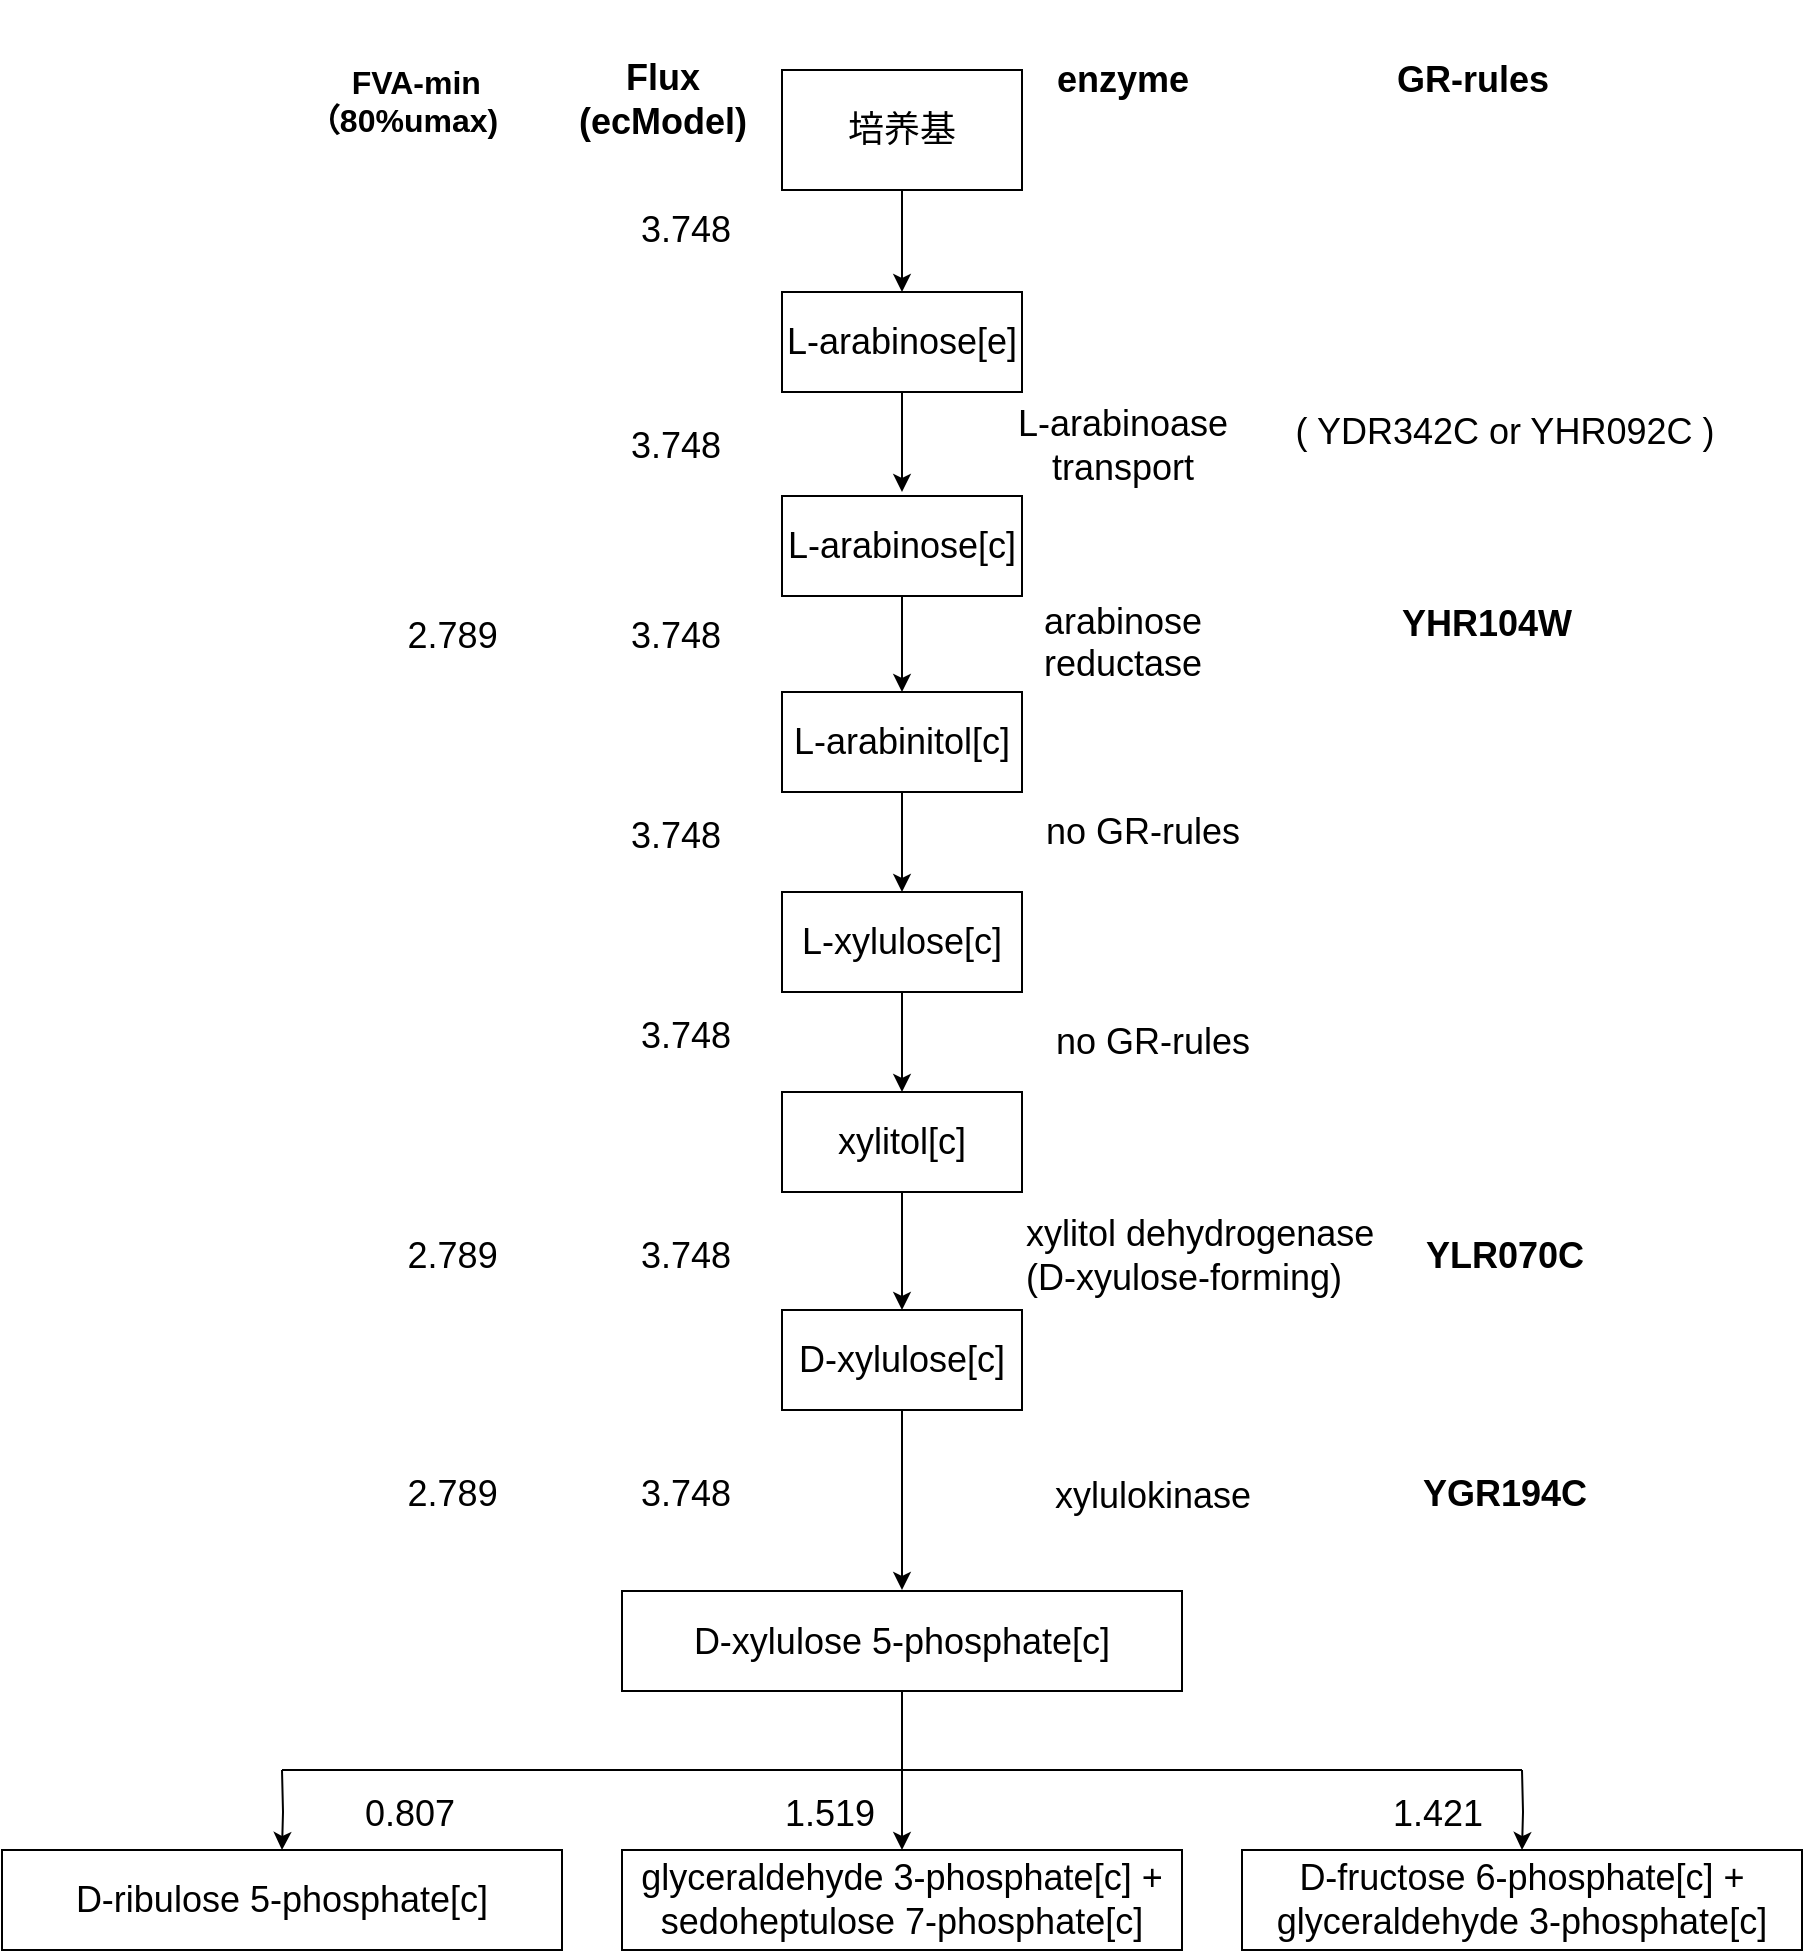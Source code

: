 <mxfile version="27.1.0">
  <diagram name="第 1 页" id="PqJAUmc2qy5s4wrp5juc">
    <mxGraphModel dx="2026" dy="1091" grid="1" gridSize="10" guides="1" tooltips="1" connect="1" arrows="1" fold="1" page="1" pageScale="1" pageWidth="827" pageHeight="1169" math="0" shadow="0">
      <root>
        <mxCell id="0" />
        <mxCell id="1" parent="0" />
        <mxCell id="S9piyyFa1PPn-H5Vefxx-1" style="edgeStyle=orthogonalEdgeStyle;rounded=0;orthogonalLoop=1;jettySize=auto;html=1;" edge="1" parent="1" source="S9piyyFa1PPn-H5Vefxx-2">
          <mxGeometry relative="1" as="geometry">
            <mxPoint x="940" y="456" as="targetPoint" />
          </mxGeometry>
        </mxCell>
        <mxCell id="S9piyyFa1PPn-H5Vefxx-2" value="&lt;font style=&quot;font-size: 18px;&quot;&gt;L-arabinose[e]&lt;/font&gt;" style="rounded=0;whiteSpace=wrap;html=1;" vertex="1" parent="1">
          <mxGeometry x="880" y="356" width="120" height="50" as="geometry" />
        </mxCell>
        <mxCell id="S9piyyFa1PPn-H5Vefxx-3" style="edgeStyle=orthogonalEdgeStyle;rounded=0;orthogonalLoop=1;jettySize=auto;html=1;" edge="1" parent="1" source="S9piyyFa1PPn-H5Vefxx-4" target="S9piyyFa1PPn-H5Vefxx-6">
          <mxGeometry relative="1" as="geometry" />
        </mxCell>
        <mxCell id="S9piyyFa1PPn-H5Vefxx-4" value="&lt;font style=&quot;font-size: 18px;&quot;&gt;L-arabinose[c]&lt;/font&gt;" style="rounded=0;whiteSpace=wrap;html=1;" vertex="1" parent="1">
          <mxGeometry x="880" y="458" width="120" height="50" as="geometry" />
        </mxCell>
        <mxCell id="S9piyyFa1PPn-H5Vefxx-5" style="edgeStyle=orthogonalEdgeStyle;rounded=0;orthogonalLoop=1;jettySize=auto;html=1;entryX=0.5;entryY=0;entryDx=0;entryDy=0;" edge="1" parent="1" source="S9piyyFa1PPn-H5Vefxx-6" target="S9piyyFa1PPn-H5Vefxx-8">
          <mxGeometry relative="1" as="geometry" />
        </mxCell>
        <mxCell id="S9piyyFa1PPn-H5Vefxx-6" value="&lt;font style=&quot;font-size: 18px;&quot;&gt;L-arabinitol[c]&lt;/font&gt;" style="rounded=0;whiteSpace=wrap;html=1;" vertex="1" parent="1">
          <mxGeometry x="880" y="556" width="120" height="50" as="geometry" />
        </mxCell>
        <mxCell id="S9piyyFa1PPn-H5Vefxx-7" style="edgeStyle=orthogonalEdgeStyle;rounded=0;orthogonalLoop=1;jettySize=auto;html=1;entryX=0.5;entryY=0;entryDx=0;entryDy=0;" edge="1" parent="1" source="S9piyyFa1PPn-H5Vefxx-8" target="S9piyyFa1PPn-H5Vefxx-10">
          <mxGeometry relative="1" as="geometry" />
        </mxCell>
        <mxCell id="S9piyyFa1PPn-H5Vefxx-8" value="&lt;span style=&quot;font-size: 18px;&quot;&gt;L-xylulose[c]&lt;/span&gt;" style="rounded=0;whiteSpace=wrap;html=1;" vertex="1" parent="1">
          <mxGeometry x="880" y="656" width="120" height="50" as="geometry" />
        </mxCell>
        <mxCell id="S9piyyFa1PPn-H5Vefxx-9" style="edgeStyle=orthogonalEdgeStyle;rounded=0;orthogonalLoop=1;jettySize=auto;html=1;" edge="1" parent="1" source="S9piyyFa1PPn-H5Vefxx-10" target="S9piyyFa1PPn-H5Vefxx-12">
          <mxGeometry relative="1" as="geometry" />
        </mxCell>
        <mxCell id="S9piyyFa1PPn-H5Vefxx-10" value="&lt;font style=&quot;font-size: 18px;&quot;&gt;xylitol[c]&lt;/font&gt;" style="rounded=0;whiteSpace=wrap;html=1;" vertex="1" parent="1">
          <mxGeometry x="880" y="756" width="120" height="50" as="geometry" />
        </mxCell>
        <mxCell id="S9piyyFa1PPn-H5Vefxx-11" style="edgeStyle=orthogonalEdgeStyle;rounded=0;orthogonalLoop=1;jettySize=auto;html=1;" edge="1" parent="1" source="S9piyyFa1PPn-H5Vefxx-12">
          <mxGeometry relative="1" as="geometry">
            <mxPoint x="940" y="1005" as="targetPoint" />
          </mxGeometry>
        </mxCell>
        <mxCell id="S9piyyFa1PPn-H5Vefxx-12" value="&lt;font style=&quot;font-size: 18px;&quot;&gt;D-xylulose[c]&lt;/font&gt;" style="rounded=0;whiteSpace=wrap;html=1;" vertex="1" parent="1">
          <mxGeometry x="880" y="865" width="120" height="50" as="geometry" />
        </mxCell>
        <mxCell id="S9piyyFa1PPn-H5Vefxx-13" value="" style="edgeStyle=orthogonalEdgeStyle;rounded=0;orthogonalLoop=1;jettySize=auto;html=1;" edge="1" parent="1" source="S9piyyFa1PPn-H5Vefxx-14" target="S9piyyFa1PPn-H5Vefxx-17">
          <mxGeometry relative="1" as="geometry" />
        </mxCell>
        <mxCell id="S9piyyFa1PPn-H5Vefxx-14" value="&lt;font style=&quot;font-size: 18px;&quot;&gt;D-xylulose 5-phosphate[c]&lt;/font&gt;" style="rounded=0;whiteSpace=wrap;html=1;" vertex="1" parent="1">
          <mxGeometry x="800" y="1005.5" width="280" height="50" as="geometry" />
        </mxCell>
        <mxCell id="S9piyyFa1PPn-H5Vefxx-15" style="edgeStyle=orthogonalEdgeStyle;rounded=0;orthogonalLoop=1;jettySize=auto;html=1;" edge="1" parent="1" target="S9piyyFa1PPn-H5Vefxx-16">
          <mxGeometry relative="1" as="geometry">
            <mxPoint x="630" y="1095.0" as="sourcePoint" />
          </mxGeometry>
        </mxCell>
        <mxCell id="S9piyyFa1PPn-H5Vefxx-16" value="&lt;font style=&quot;font-size: 18px;&quot;&gt;D-ribulose 5-phosphate[c]&lt;/font&gt;" style="rounded=0;whiteSpace=wrap;html=1;" vertex="1" parent="1">
          <mxGeometry x="490" y="1135" width="280" height="50" as="geometry" />
        </mxCell>
        <mxCell id="S9piyyFa1PPn-H5Vefxx-17" value="&lt;font style=&quot;font-size: 18px;&quot;&gt;glyceraldehyde 3-phosphate[c] + sedoheptulose 7-phosphate[c]&lt;/font&gt;" style="rounded=0;whiteSpace=wrap;html=1;" vertex="1" parent="1">
          <mxGeometry x="800" y="1135" width="280" height="50" as="geometry" />
        </mxCell>
        <mxCell id="S9piyyFa1PPn-H5Vefxx-18" style="edgeStyle=orthogonalEdgeStyle;rounded=0;orthogonalLoop=1;jettySize=auto;html=1;" edge="1" parent="1" target="S9piyyFa1PPn-H5Vefxx-19">
          <mxGeometry relative="1" as="geometry">
            <mxPoint x="1250" y="1095" as="sourcePoint" />
          </mxGeometry>
        </mxCell>
        <mxCell id="S9piyyFa1PPn-H5Vefxx-19" value="&lt;font style=&quot;font-size: 18px;&quot;&gt;D-fructose 6-phosphate[c] + glyceraldehyde 3-phosphate[c]&lt;/font&gt;" style="rounded=0;whiteSpace=wrap;html=1;" vertex="1" parent="1">
          <mxGeometry x="1110" y="1135" width="280" height="50" as="geometry" />
        </mxCell>
        <mxCell id="S9piyyFa1PPn-H5Vefxx-20" value="" style="endArrow=classic;html=1;rounded=0;entryX=0.5;entryY=0;entryDx=0;entryDy=0;" edge="1" parent="1" target="S9piyyFa1PPn-H5Vefxx-2">
          <mxGeometry width="50" height="50" relative="1" as="geometry">
            <mxPoint x="940" y="275" as="sourcePoint" />
            <mxPoint x="1040" y="255" as="targetPoint" />
          </mxGeometry>
        </mxCell>
        <mxCell id="S9piyyFa1PPn-H5Vefxx-21" value="&lt;br&gt;&lt;table style=&quot;border-collapse:&lt;br/&gt; collapse;width:54pt&quot; width=&quot;72&quot; cellspacing=&quot;0&quot; cellpadding=&quot;0&quot; border=&quot;0&quot;&gt;&lt;tbody&gt;&lt;tr style=&quot;height:14.25pt&quot; height=&quot;19&quot;&gt;  &lt;td style=&quot;height:14.25pt;width:54pt&quot; width=&quot;72&quot; align=&quot;right&quot; height=&quot;19&quot;&gt;&lt;font style=&quot;font-size: 18px;&quot;&gt;3.748&lt;/font&gt;&lt;/td&gt;&lt;/tr&gt;&lt;/tbody&gt;&lt;/table&gt;" style="text;html=1;align=center;verticalAlign=middle;resizable=0;points=[];autosize=1;strokeColor=none;fillColor=none;" vertex="1" parent="1">
          <mxGeometry x="768" y="293" width="100" height="50" as="geometry" />
        </mxCell>
        <mxCell id="S9piyyFa1PPn-H5Vefxx-22" value="&lt;br&gt;&lt;table style=&quot;border-collapse:&lt;br/&gt; collapse;width:54pt&quot; width=&quot;72&quot; cellspacing=&quot;0&quot; cellpadding=&quot;0&quot; border=&quot;0&quot;&gt;&lt;tbody&gt;&lt;tr style=&quot;height:14.25pt&quot; height=&quot;19&quot;&gt;  &lt;td style=&quot;height:14.25pt;width:54pt&quot; width=&quot;72&quot; align=&quot;right&quot; height=&quot;19&quot;&gt;&lt;font style=&quot;font-size: 18px;&quot;&gt;3.748&lt;/font&gt;&lt;/td&gt;&lt;/tr&gt;&lt;/tbody&gt;&lt;/table&gt;" style="text;html=1;align=center;verticalAlign=middle;resizable=0;points=[];autosize=1;strokeColor=none;fillColor=none;" vertex="1" parent="1">
          <mxGeometry x="763" y="401" width="100" height="50" as="geometry" />
        </mxCell>
        <mxCell id="S9piyyFa1PPn-H5Vefxx-23" value="&lt;br&gt;&lt;table style=&quot;border-collapse:&lt;br/&gt; collapse;width:54pt&quot; width=&quot;72&quot; cellspacing=&quot;0&quot; cellpadding=&quot;0&quot; border=&quot;0&quot;&gt;&lt;tbody&gt;&lt;tr style=&quot;height:14.25pt&quot; height=&quot;19&quot;&gt;  &lt;td style=&quot;height:14.25pt;width:54pt&quot; width=&quot;72&quot; align=&quot;right&quot; height=&quot;19&quot;&gt;&lt;font style=&quot;font-size: 18px;&quot;&gt;3.748&lt;/font&gt;&lt;/td&gt;&lt;/tr&gt;&lt;/tbody&gt;&lt;/table&gt;" style="text;html=1;align=center;verticalAlign=middle;resizable=0;points=[];autosize=1;strokeColor=none;fillColor=none;" vertex="1" parent="1">
          <mxGeometry x="763" y="496" width="100" height="50" as="geometry" />
        </mxCell>
        <mxCell id="S9piyyFa1PPn-H5Vefxx-24" value="&lt;br&gt;&lt;table style=&quot;border-collapse:&lt;br/&gt; collapse;width:54pt&quot; width=&quot;72&quot; cellspacing=&quot;0&quot; cellpadding=&quot;0&quot; border=&quot;0&quot;&gt;&lt;tbody&gt;&lt;tr style=&quot;height:14.25pt&quot; height=&quot;19&quot;&gt;  &lt;td style=&quot;height:14.25pt;width:54pt&quot; width=&quot;72&quot; align=&quot;right&quot; height=&quot;19&quot;&gt;&lt;font style=&quot;font-size: 18px;&quot;&gt;3.748&lt;/font&gt;&lt;/td&gt;&lt;/tr&gt;&lt;/tbody&gt;&lt;/table&gt;" style="text;html=1;align=center;verticalAlign=middle;resizable=0;points=[];autosize=1;strokeColor=none;fillColor=none;" vertex="1" parent="1">
          <mxGeometry x="763" y="596" width="100" height="50" as="geometry" />
        </mxCell>
        <mxCell id="S9piyyFa1PPn-H5Vefxx-25" value="&lt;br&gt;&lt;table style=&quot;border-collapse:&lt;br/&gt; collapse;width:54pt&quot; width=&quot;72&quot; cellspacing=&quot;0&quot; cellpadding=&quot;0&quot; border=&quot;0&quot;&gt;&lt;tbody&gt;&lt;tr style=&quot;height:14.25pt&quot; height=&quot;19&quot;&gt;  &lt;td style=&quot;height:14.25pt;width:54pt&quot; width=&quot;72&quot; align=&quot;right&quot; height=&quot;19&quot;&gt;&lt;font style=&quot;font-size: 18px;&quot;&gt;3.748&lt;/font&gt;&lt;/td&gt;&lt;/tr&gt;&lt;/tbody&gt;&lt;/table&gt;" style="text;html=1;align=center;verticalAlign=middle;resizable=0;points=[];autosize=1;strokeColor=none;fillColor=none;" vertex="1" parent="1">
          <mxGeometry x="768" y="696" width="100" height="50" as="geometry" />
        </mxCell>
        <mxCell id="S9piyyFa1PPn-H5Vefxx-26" value="&lt;font style=&quot;font-size: 18px;&quot;&gt;&lt;b&gt;&lt;br&gt;&lt;/b&gt;&lt;/font&gt;&lt;table style=&quot;border-collapse:&lt;br/&gt; collapse;width:80pt&quot; width=&quot;106&quot; cellspacing=&quot;0&quot; cellpadding=&quot;0&quot; border=&quot;0&quot;&gt;&lt;tbody&gt;&lt;tr style=&quot;height:14.25pt&quot; height=&quot;19&quot;&gt;  &lt;td style=&quot;height:14.25pt;width:80pt&quot; width=&quot;106&quot; class=&quot;xl66&quot; height=&quot;19&quot;&gt;&lt;font style=&quot;font-size: 18px;&quot;&gt;&lt;b&gt;YHR104W&lt;/b&gt;&lt;/font&gt;&lt;/td&gt;&lt;/tr&gt;&lt;/tbody&gt;&lt;/table&gt;" style="text;html=1;align=center;verticalAlign=middle;resizable=0;points=[];autosize=1;strokeColor=none;fillColor=none;" vertex="1" parent="1">
          <mxGeometry x="1167" y="481" width="130" height="60" as="geometry" />
        </mxCell>
        <mxCell id="S9piyyFa1PPn-H5Vefxx-27" value="&lt;font style=&quot;font-size: 18px;&quot;&gt;&lt;br&gt;&lt;/font&gt;&lt;table style=&quot;border-collapse:&lt;br/&gt; collapse;width:152pt&quot; width=&quot;202&quot; cellspacing=&quot;0&quot; cellpadding=&quot;0&quot; border=&quot;0&quot;&gt;&lt;tbody&gt;&lt;tr style=&quot;height:14.25pt&quot; height=&quot;19&quot;&gt;  &lt;td style=&quot;height:14.25pt;width:152pt&quot; width=&quot;202&quot; class=&quot;xl65&quot; height=&quot;19&quot;&gt;&lt;font style=&quot;font-size: 18px;&quot;&gt;arabinose&lt;br&gt;  reductase&lt;/font&gt;&lt;/td&gt;&lt;/tr&gt;&lt;/tbody&gt;&lt;/table&gt;" style="text;html=1;align=center;verticalAlign=middle;resizable=0;points=[];autosize=1;strokeColor=none;fillColor=none;" vertex="1" parent="1">
          <mxGeometry x="935" y="481" width="230" height="80" as="geometry" />
        </mxCell>
        <mxCell id="S9piyyFa1PPn-H5Vefxx-28" value="&lt;font style=&quot;font-size: 12px;&quot;&gt;&lt;br&gt;&lt;/font&gt;&lt;table style=&quot;border-collapse:&lt;br/&gt; collapse;width:152pt&quot; width=&quot;202&quot; cellspacing=&quot;0&quot; cellpadding=&quot;0&quot; border=&quot;0&quot;&gt;&lt;tbody&gt;&lt;tr style=&quot;height:14.25pt&quot; height=&quot;19&quot;&gt;  &lt;td style=&quot;height:14.25pt;width:152pt&quot; width=&quot;202&quot; height=&quot;19&quot;&gt;&lt;font style=&quot;font-size: 18px;&quot;&gt;L-arabinoase&lt;br&gt;  transport&lt;/font&gt;&lt;/td&gt;&lt;/tr&gt;&lt;/tbody&gt;&lt;/table&gt;" style="text;html=1;align=center;verticalAlign=middle;resizable=0;points=[];autosize=1;strokeColor=none;fillColor=none;" vertex="1" parent="1">
          <mxGeometry x="935" y="391" width="230" height="70" as="geometry" />
        </mxCell>
        <mxCell id="S9piyyFa1PPn-H5Vefxx-29" value="&lt;font style=&quot;font-size: 18px;&quot;&gt;培养基&lt;/font&gt;" style="whiteSpace=wrap;html=1;" vertex="1" parent="1">
          <mxGeometry x="880" y="245" width="120" height="60" as="geometry" />
        </mxCell>
        <mxCell id="S9piyyFa1PPn-H5Vefxx-30" value="&lt;font style=&quot;font-size: 18px;&quot;&gt;( YDR342C or YHR092C )&lt;/font&gt;" style="text;html=1;align=center;verticalAlign=middle;resizable=0;points=[];autosize=1;strokeColor=none;fillColor=none;" vertex="1" parent="1">
          <mxGeometry x="1126" y="406" width="230" height="40" as="geometry" />
        </mxCell>
        <mxCell id="S9piyyFa1PPn-H5Vefxx-31" value="" style="endArrow=none;html=1;rounded=0;" edge="1" parent="1">
          <mxGeometry width="50" height="50" relative="1" as="geometry">
            <mxPoint x="1250" y="1095" as="sourcePoint" />
            <mxPoint x="630" y="1095" as="targetPoint" />
          </mxGeometry>
        </mxCell>
        <mxCell id="S9piyyFa1PPn-H5Vefxx-32" value="&lt;font style=&quot;font-size: 18px;&quot;&gt;no GR-rules&lt;/font&gt;" style="text;html=1;align=center;verticalAlign=middle;resizable=0;points=[];autosize=1;strokeColor=none;fillColor=none;" vertex="1" parent="1">
          <mxGeometry x="1000" y="606" width="120" height="40" as="geometry" />
        </mxCell>
        <mxCell id="S9piyyFa1PPn-H5Vefxx-33" value="&lt;font style=&quot;font-size: 18px;&quot;&gt;no GR-rules&lt;/font&gt;" style="text;html=1;align=center;verticalAlign=middle;resizable=0;points=[];autosize=1;strokeColor=none;fillColor=none;" vertex="1" parent="1">
          <mxGeometry x="1005" y="711" width="120" height="40" as="geometry" />
        </mxCell>
        <mxCell id="S9piyyFa1PPn-H5Vefxx-34" value="&lt;font style=&quot;font-size: 14px;&quot;&gt;&lt;b&gt;&lt;br&gt;&lt;/b&gt;&lt;/font&gt;&lt;table style=&quot;border-collapse:&lt;br/&gt; collapse;width:80pt&quot; width=&quot;106&quot; cellspacing=&quot;0&quot; cellpadding=&quot;0&quot; border=&quot;0&quot;&gt;&lt;tbody&gt;&lt;tr style=&quot;height:14.25pt&quot; height=&quot;19&quot;&gt;  &lt;td style=&quot;height:14.25pt;width:80pt&quot; width=&quot;106&quot; class=&quot;xl65&quot; height=&quot;19&quot;&gt;&lt;font style=&quot;font-size: 18px;&quot;&gt;&lt;b&gt;YLR070C&lt;/b&gt;&lt;/font&gt;&lt;/td&gt;&lt;/tr&gt;&lt;/tbody&gt;&lt;/table&gt;" style="text;html=1;align=center;verticalAlign=middle;resizable=0;points=[];autosize=1;strokeColor=none;fillColor=none;" vertex="1" parent="1">
          <mxGeometry x="1176" y="805" width="130" height="50" as="geometry" />
        </mxCell>
        <mxCell id="S9piyyFa1PPn-H5Vefxx-35" value="&lt;font style=&quot;font-size: 14px;&quot;&gt;&lt;br&gt;&lt;/font&gt;&lt;table style=&quot;border-collapse:&lt;br/&gt; collapse;width:152pt&quot; width=&quot;202&quot; cellspacing=&quot;0&quot; cellpadding=&quot;0&quot; border=&quot;0&quot;&gt;&lt;tbody&gt;&lt;tr style=&quot;height:14.25pt&quot; height=&quot;19&quot;&gt;  &lt;td style=&quot;height:14.25pt;width:152pt&quot; width=&quot;202&quot; class=&quot;xl65&quot; height=&quot;19&quot;&gt;&lt;font style=&quot;font-size: 18px;&quot;&gt;xylitol dehydrogenase &lt;br&gt;(D-xyulose-forming)&lt;/font&gt;&lt;/td&gt;&lt;/tr&gt;&lt;/tbody&gt;&lt;/table&gt;" style="text;html=1;align=left;verticalAlign=middle;resizable=0;points=[];autosize=1;strokeColor=none;fillColor=none;" vertex="1" parent="1">
          <mxGeometry x="1000" y="795" width="230" height="70" as="geometry" />
        </mxCell>
        <mxCell id="S9piyyFa1PPn-H5Vefxx-36" value="&lt;font style=&quot;font-size: 14px;&quot;&gt;&lt;br&gt;&lt;/font&gt;&lt;table style=&quot;border-collapse:&lt;br/&gt; collapse;width:152pt&quot; width=&quot;202&quot; cellspacing=&quot;0&quot; cellpadding=&quot;0&quot; border=&quot;0&quot;&gt;&lt;tbody&gt;&lt;tr style=&quot;height:14.25pt&quot; height=&quot;19&quot;&gt;  &lt;td style=&quot;height:14.25pt;width:152pt&quot; width=&quot;202&quot; class=&quot;xl65&quot; height=&quot;19&quot;&gt;&lt;font style=&quot;font-size: 18px;&quot;&gt;xylulokinase&lt;/font&gt;&lt;/td&gt;&lt;/tr&gt;&lt;/tbody&gt;&lt;/table&gt;" style="text;html=1;align=center;verticalAlign=middle;resizable=0;points=[];autosize=1;strokeColor=none;fillColor=none;" vertex="1" parent="1">
          <mxGeometry x="950" y="925" width="230" height="50" as="geometry" />
        </mxCell>
        <mxCell id="S9piyyFa1PPn-H5Vefxx-37" value="&lt;b&gt;&lt;br&gt;&lt;/b&gt;&lt;table style=&quot;border-collapse:&lt;br/&gt; collapse;width:80pt&quot; width=&quot;106&quot; cellspacing=&quot;0&quot; cellpadding=&quot;0&quot; border=&quot;0&quot;&gt;&lt;tbody&gt;&lt;tr style=&quot;height:14.25pt&quot; height=&quot;19&quot;&gt;  &lt;td style=&quot;height:14.25pt;width:80pt&quot; width=&quot;106&quot; class=&quot;xl66&quot; height=&quot;19&quot;&gt;&lt;font style=&quot;font-size: 18px;&quot;&gt;&lt;b&gt;YGR194C&lt;/b&gt;&lt;/font&gt;&lt;/td&gt;&lt;/tr&gt;&lt;/tbody&gt;&lt;/table&gt;" style="text;html=1;align=center;verticalAlign=middle;resizable=0;points=[];autosize=1;strokeColor=none;fillColor=none;" vertex="1" parent="1">
          <mxGeometry x="1176" y="925" width="130" height="50" as="geometry" />
        </mxCell>
        <mxCell id="S9piyyFa1PPn-H5Vefxx-38" value="&lt;br&gt;&lt;table style=&quot;border-collapse:&lt;br/&gt; collapse;width:54pt&quot; width=&quot;72&quot; cellspacing=&quot;0&quot; cellpadding=&quot;0&quot; border=&quot;0&quot;&gt;&lt;tbody&gt;&lt;tr style=&quot;height:14.25pt&quot; height=&quot;19&quot;&gt;  &lt;td style=&quot;height:14.25pt;width:54pt&quot; width=&quot;72&quot; align=&quot;right&quot; height=&quot;19&quot;&gt;&lt;font style=&quot;font-size: 18px;&quot;&gt;3.748&lt;/font&gt;&lt;/td&gt;&lt;/tr&gt;&lt;/tbody&gt;&lt;/table&gt;" style="text;html=1;align=center;verticalAlign=middle;resizable=0;points=[];autosize=1;strokeColor=none;fillColor=none;" vertex="1" parent="1">
          <mxGeometry x="768" y="806" width="100" height="50" as="geometry" />
        </mxCell>
        <mxCell id="S9piyyFa1PPn-H5Vefxx-39" value="&lt;br&gt;&lt;table style=&quot;border-collapse:&lt;br/&gt; collapse;width:54pt&quot; width=&quot;72&quot; cellspacing=&quot;0&quot; cellpadding=&quot;0&quot; border=&quot;0&quot;&gt;&lt;tbody&gt;&lt;tr style=&quot;height:14.25pt&quot; height=&quot;19&quot;&gt;  &lt;td style=&quot;height:14.25pt;width:54pt&quot; width=&quot;72&quot; align=&quot;right&quot; height=&quot;19&quot;&gt;&lt;font style=&quot;font-size: 18px;&quot;&gt;3.748&lt;/font&gt;&lt;/td&gt;&lt;/tr&gt;&lt;/tbody&gt;&lt;/table&gt;" style="text;html=1;align=center;verticalAlign=middle;resizable=0;points=[];autosize=1;strokeColor=none;fillColor=none;" vertex="1" parent="1">
          <mxGeometry x="768" y="925" width="100" height="50" as="geometry" />
        </mxCell>
        <mxCell id="S9piyyFa1PPn-H5Vefxx-40" value="&lt;table style=&quot;border-collapse:&lt;br/&gt; collapse;width:54pt&quot; width=&quot;72&quot; cellspacing=&quot;0&quot; cellpadding=&quot;0&quot; border=&quot;0&quot;&gt;&lt;tbody&gt;&lt;tr style=&quot;height:14.25pt&quot; height=&quot;19&quot;&gt;&lt;br/&gt;  &lt;td style=&quot;height:14.25pt;width:54pt&quot; width=&quot;72&quot; align=&quot;right&quot; height=&quot;19&quot;&gt;&lt;font style=&quot;font-size: 18px;&quot;&gt;0.807&lt;/font&gt;&lt;/td&gt;&lt;/tr&gt;&lt;/tbody&gt;&lt;/table&gt;" style="text;html=1;align=center;verticalAlign=middle;resizable=0;points=[];autosize=1;strokeColor=none;fillColor=none;" vertex="1" parent="1">
          <mxGeometry x="630" y="1085" width="100" height="50" as="geometry" />
        </mxCell>
        <mxCell id="S9piyyFa1PPn-H5Vefxx-41" value="&lt;table style=&quot;border-collapse:&lt;br/&gt; collapse;width:54pt&quot; width=&quot;72&quot; cellspacing=&quot;0&quot; cellpadding=&quot;0&quot; border=&quot;0&quot;&gt;&lt;tbody&gt;&lt;tr style=&quot;height:14.25pt&quot; height=&quot;19&quot;&gt;&lt;br/&gt;  &lt;td style=&quot;height:14.25pt;width:54pt&quot; width=&quot;72&quot; align=&quot;right&quot; height=&quot;19&quot;&gt;&lt;font style=&quot;font-size: 18px;&quot;&gt;1.519&lt;/font&gt;&lt;/td&gt;&lt;/tr&gt;&lt;/tbody&gt;&lt;/table&gt;" style="text;html=1;align=center;verticalAlign=middle;resizable=0;points=[];autosize=1;strokeColor=none;fillColor=none;" vertex="1" parent="1">
          <mxGeometry x="840" y="1085" width="100" height="50" as="geometry" />
        </mxCell>
        <mxCell id="S9piyyFa1PPn-H5Vefxx-42" value="&lt;table style=&quot;border-collapse:&lt;br/&gt; collapse;width:54pt&quot; width=&quot;72&quot; cellspacing=&quot;0&quot; cellpadding=&quot;0&quot; border=&quot;0&quot;&gt;&lt;tbody&gt;&lt;tr style=&quot;height:14.25pt&quot; height=&quot;19&quot;&gt;&lt;br/&gt;  &lt;td style=&quot;height:14.25pt;width:54pt&quot; width=&quot;72&quot; align=&quot;right&quot; height=&quot;19&quot;&gt;&lt;font style=&quot;font-size: 18px;&quot;&gt;1.421&lt;/font&gt;&lt;/td&gt;&lt;/tr&gt;&lt;/tbody&gt;&lt;/table&gt;" style="text;html=1;align=center;verticalAlign=middle;resizable=0;points=[];autosize=1;strokeColor=none;fillColor=none;" vertex="1" parent="1">
          <mxGeometry x="1144" y="1085" width="100" height="50" as="geometry" />
        </mxCell>
        <mxCell id="S9piyyFa1PPn-H5Vefxx-43" value="&lt;font style=&quot;font-size: 18px;&quot;&gt;&lt;b&gt;&lt;br&gt;&lt;/b&gt;&lt;/font&gt;&lt;table style=&quot;border-collapse:&lt;br/&gt; collapse;width:86pt&quot; width=&quot;115&quot; cellspacing=&quot;0&quot; cellpadding=&quot;0&quot; border=&quot;0&quot;&gt;&lt;tbody&gt;&lt;tr style=&quot;height:36.0pt&quot; height=&quot;48&quot;&gt;  &lt;td style=&quot;height:36.0pt;width:86pt&quot; width=&quot;115&quot; class=&quot;xl65&quot; height=&quot;48&quot;&gt;&lt;font size=&quot;3&quot;&gt;&lt;b&gt;&amp;nbsp;&amp;nbsp; FVA-min&lt;br&gt;    （80%umax)&lt;/b&gt;&lt;/font&gt;&lt;/td&gt;&lt;/tr&gt;&lt;/tbody&gt;&lt;/table&gt;" style="text;html=1;align=center;verticalAlign=middle;resizable=0;points=[];autosize=1;strokeColor=none;fillColor=none;" vertex="1" parent="1">
          <mxGeometry x="620" y="210" width="140" height="80" as="geometry" />
        </mxCell>
        <mxCell id="S9piyyFa1PPn-H5Vefxx-44" value="&lt;font style=&quot;font-size: 18px;&quot;&gt;&lt;b&gt;Flux&lt;/b&gt;&lt;/font&gt;&lt;div&gt;&lt;font style=&quot;font-size: 18px;&quot;&gt;&lt;b&gt;(ecModel)&lt;/b&gt;&lt;/font&gt;&lt;/div&gt;" style="text;html=1;align=center;verticalAlign=middle;resizable=0;points=[];autosize=1;strokeColor=none;fillColor=none;" vertex="1" parent="1">
          <mxGeometry x="765" y="230" width="110" height="60" as="geometry" />
        </mxCell>
        <mxCell id="S9piyyFa1PPn-H5Vefxx-45" value="&lt;table style=&quot;border-collapse:&lt;br/&gt; collapse;width:86pt&quot; width=&quot;115&quot; cellspacing=&quot;0&quot; cellpadding=&quot;0&quot; border=&quot;0&quot;&gt;&lt;tbody&gt;&lt;tr style=&quot;height:14.25pt&quot; height=&quot;19&quot;&gt;&lt;br/&gt;  &lt;td style=&quot;height:14.25pt;&lt;br/&gt;  width:86pt&quot; width=&quot;115&quot; align=&quot;right&quot; class=&quot;xl65&quot; height=&quot;19&quot;&gt;&lt;font style=&quot;font-size: 18px;&quot;&gt;2.789&lt;/font&gt;&lt;/td&gt;&lt;/tr&gt;&lt;/tbody&gt;&lt;/table&gt;" style="text;html=1;align=center;verticalAlign=middle;resizable=0;points=[];autosize=1;strokeColor=none;fillColor=none;" vertex="1" parent="1">
          <mxGeometry x="610" y="496" width="140" height="50" as="geometry" />
        </mxCell>
        <mxCell id="S9piyyFa1PPn-H5Vefxx-46" value="&lt;table style=&quot;border-collapse:&lt;br/&gt; collapse;width:86pt&quot; width=&quot;115&quot; cellspacing=&quot;0&quot; cellpadding=&quot;0&quot; border=&quot;0&quot;&gt;&lt;tbody&gt;&lt;tr style=&quot;height:14.25pt&quot; height=&quot;19&quot;&gt;&lt;br/&gt;  &lt;td style=&quot;height:14.25pt;&lt;br/&gt;  width:86pt&quot; width=&quot;115&quot; align=&quot;right&quot; class=&quot;xl65&quot; height=&quot;19&quot;&gt;&lt;font style=&quot;font-size: 18px;&quot;&gt;2.789&lt;/font&gt;&lt;/td&gt;&lt;/tr&gt;&lt;/tbody&gt;&lt;/table&gt;" style="text;html=1;align=center;verticalAlign=middle;resizable=0;points=[];autosize=1;strokeColor=none;fillColor=none;" vertex="1" parent="1">
          <mxGeometry x="610" y="806" width="140" height="50" as="geometry" />
        </mxCell>
        <mxCell id="S9piyyFa1PPn-H5Vefxx-47" value="&lt;table style=&quot;border-collapse:&lt;br/&gt; collapse;width:86pt&quot; width=&quot;115&quot; cellspacing=&quot;0&quot; cellpadding=&quot;0&quot; border=&quot;0&quot;&gt;&lt;tbody&gt;&lt;tr style=&quot;height:14.25pt&quot; height=&quot;19&quot;&gt;&lt;br/&gt;  &lt;td style=&quot;height:14.25pt;&lt;br/&gt;  width:86pt&quot; width=&quot;115&quot; align=&quot;right&quot; class=&quot;xl65&quot; height=&quot;19&quot;&gt;&lt;font style=&quot;font-size: 18px;&quot;&gt;2.789&lt;/font&gt;&lt;/td&gt;&lt;/tr&gt;&lt;/tbody&gt;&lt;/table&gt;" style="text;html=1;align=center;verticalAlign=middle;resizable=0;points=[];autosize=1;strokeColor=none;fillColor=none;" vertex="1" parent="1">
          <mxGeometry x="610" y="925" width="140" height="50" as="geometry" />
        </mxCell>
        <mxCell id="S9piyyFa1PPn-H5Vefxx-48" value="&lt;font style=&quot;font-size: 18px;&quot;&gt;&lt;b&gt;enzyme&lt;/b&gt;&lt;/font&gt;" style="text;html=1;align=center;verticalAlign=middle;resizable=0;points=[];autosize=1;strokeColor=none;fillColor=none;" vertex="1" parent="1">
          <mxGeometry x="1005" y="230" width="90" height="40" as="geometry" />
        </mxCell>
        <mxCell id="S9piyyFa1PPn-H5Vefxx-49" value="&lt;font style=&quot;font-size: 18px;&quot;&gt;&lt;b&gt;GR-rules&lt;/b&gt;&lt;/font&gt;" style="text;html=1;align=center;verticalAlign=middle;resizable=0;points=[];autosize=1;strokeColor=none;fillColor=none;" vertex="1" parent="1">
          <mxGeometry x="1175" y="230" width="100" height="40" as="geometry" />
        </mxCell>
      </root>
    </mxGraphModel>
  </diagram>
</mxfile>
